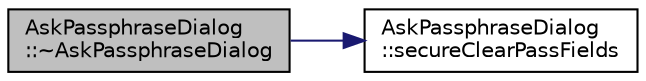 digraph "AskPassphraseDialog::~AskPassphraseDialog"
{
  edge [fontname="Helvetica",fontsize="10",labelfontname="Helvetica",labelfontsize="10"];
  node [fontname="Helvetica",fontsize="10",shape=record];
  rankdir="LR";
  Node3 [label="AskPassphraseDialog\l::~AskPassphraseDialog",height=0.2,width=0.4,color="black", fillcolor="grey75", style="filled", fontcolor="black"];
  Node3 -> Node4 [color="midnightblue",fontsize="10",style="solid",fontname="Helvetica"];
  Node4 [label="AskPassphraseDialog\l::secureClearPassFields",height=0.2,width=0.4,color="black", fillcolor="white", style="filled",URL="$d8/d70/class_ask_passphrase_dialog.html#a04d8cc5f111c5817875ea8720943e51b"];
}

